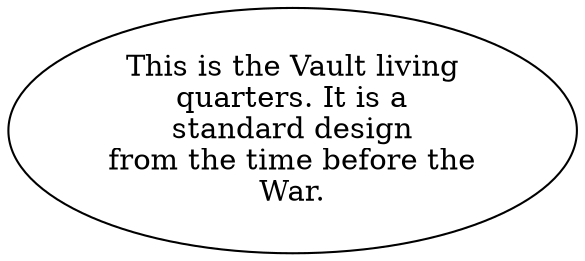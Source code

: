 digraph LIVINGQ {
  "start" [style=filled       fillcolor="#FFFFFF"       color="#000000"]
  "start" [label="This is the Vault living\nquarters. It is a\nstandard design\nfrom the time before the\nWar."]
}